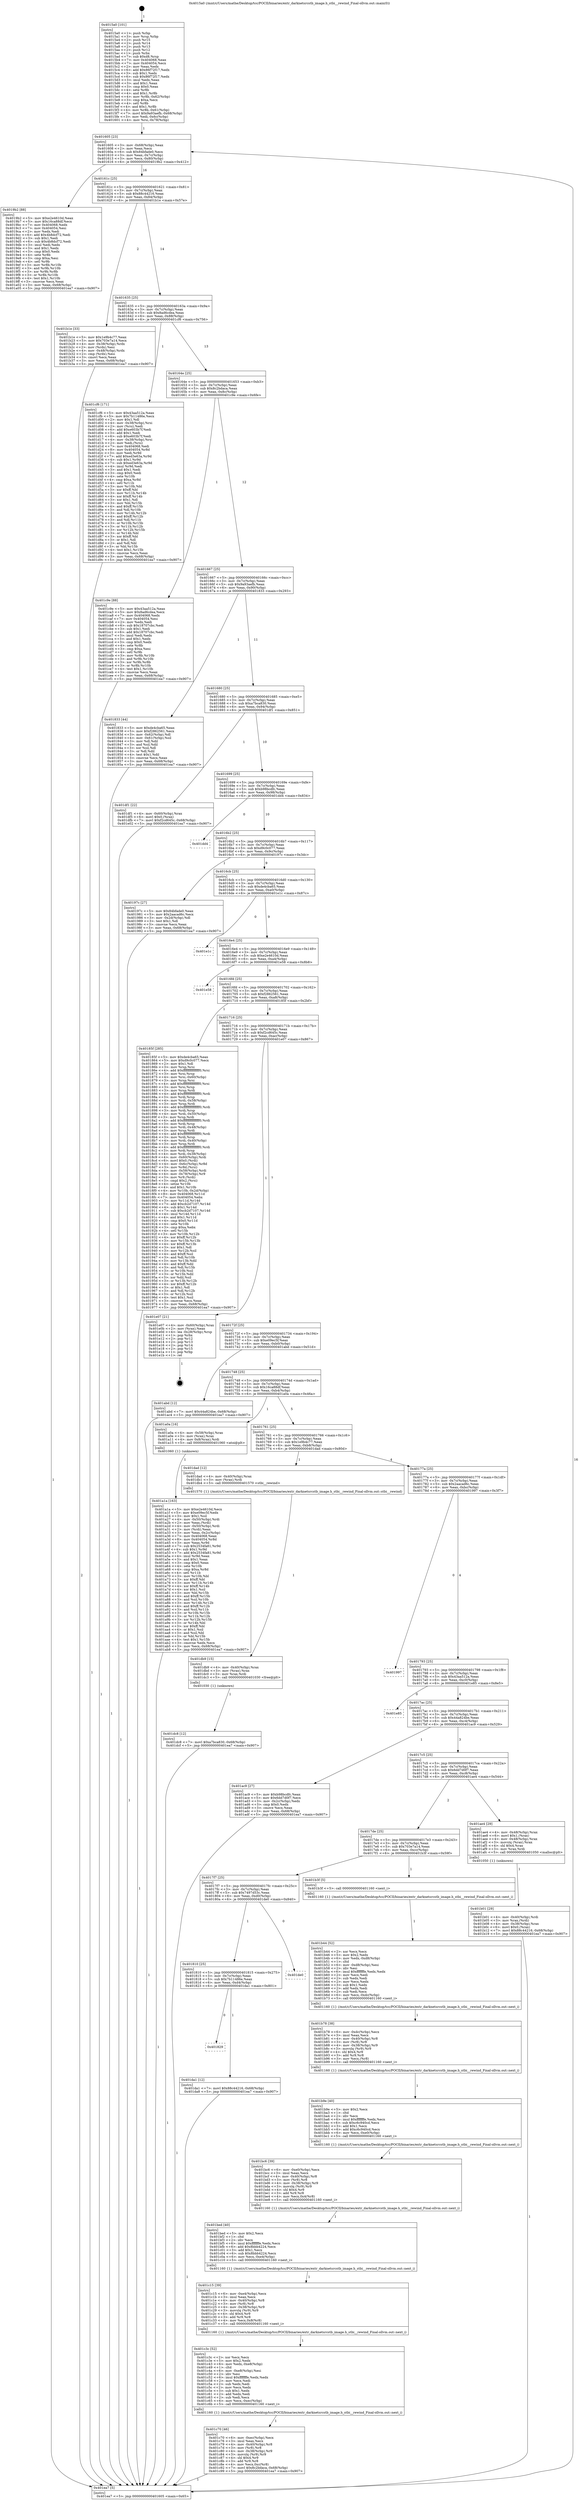 digraph "0x4015a0" {
  label = "0x4015a0 (/mnt/c/Users/mathe/Desktop/tcc/POCII/binaries/extr_darknetsrcstb_image.h_stbi__rewind_Final-ollvm.out::main(0))"
  labelloc = "t"
  node[shape=record]

  Entry [label="",width=0.3,height=0.3,shape=circle,fillcolor=black,style=filled]
  "0x401605" [label="{
     0x401605 [23]\l
     | [instrs]\l
     &nbsp;&nbsp;0x401605 \<+3\>: mov -0x68(%rbp),%eax\l
     &nbsp;&nbsp;0x401608 \<+2\>: mov %eax,%ecx\l
     &nbsp;&nbsp;0x40160a \<+6\>: sub $0x84bfade0,%ecx\l
     &nbsp;&nbsp;0x401610 \<+3\>: mov %eax,-0x7c(%rbp)\l
     &nbsp;&nbsp;0x401613 \<+3\>: mov %ecx,-0x80(%rbp)\l
     &nbsp;&nbsp;0x401616 \<+6\>: je 00000000004019b2 \<main+0x412\>\l
  }"]
  "0x4019b2" [label="{
     0x4019b2 [88]\l
     | [instrs]\l
     &nbsp;&nbsp;0x4019b2 \<+5\>: mov $0xe2e4610d,%eax\l
     &nbsp;&nbsp;0x4019b7 \<+5\>: mov $0x16ca88df,%ecx\l
     &nbsp;&nbsp;0x4019bc \<+7\>: mov 0x404068,%edx\l
     &nbsp;&nbsp;0x4019c3 \<+7\>: mov 0x404054,%esi\l
     &nbsp;&nbsp;0x4019ca \<+2\>: mov %edx,%edi\l
     &nbsp;&nbsp;0x4019cc \<+6\>: add $0x4b8dcf72,%edi\l
     &nbsp;&nbsp;0x4019d2 \<+3\>: sub $0x1,%edi\l
     &nbsp;&nbsp;0x4019d5 \<+6\>: sub $0x4b8dcf72,%edi\l
     &nbsp;&nbsp;0x4019db \<+3\>: imul %edi,%edx\l
     &nbsp;&nbsp;0x4019de \<+3\>: and $0x1,%edx\l
     &nbsp;&nbsp;0x4019e1 \<+3\>: cmp $0x0,%edx\l
     &nbsp;&nbsp;0x4019e4 \<+4\>: sete %r8b\l
     &nbsp;&nbsp;0x4019e8 \<+3\>: cmp $0xa,%esi\l
     &nbsp;&nbsp;0x4019eb \<+4\>: setl %r9b\l
     &nbsp;&nbsp;0x4019ef \<+3\>: mov %r8b,%r10b\l
     &nbsp;&nbsp;0x4019f2 \<+3\>: and %r9b,%r10b\l
     &nbsp;&nbsp;0x4019f5 \<+3\>: xor %r9b,%r8b\l
     &nbsp;&nbsp;0x4019f8 \<+3\>: or %r8b,%r10b\l
     &nbsp;&nbsp;0x4019fb \<+4\>: test $0x1,%r10b\l
     &nbsp;&nbsp;0x4019ff \<+3\>: cmovne %ecx,%eax\l
     &nbsp;&nbsp;0x401a02 \<+3\>: mov %eax,-0x68(%rbp)\l
     &nbsp;&nbsp;0x401a05 \<+5\>: jmp 0000000000401ea7 \<main+0x907\>\l
  }"]
  "0x40161c" [label="{
     0x40161c [25]\l
     | [instrs]\l
     &nbsp;&nbsp;0x40161c \<+5\>: jmp 0000000000401621 \<main+0x81\>\l
     &nbsp;&nbsp;0x401621 \<+3\>: mov -0x7c(%rbp),%eax\l
     &nbsp;&nbsp;0x401624 \<+5\>: sub $0x88c44216,%eax\l
     &nbsp;&nbsp;0x401629 \<+6\>: mov %eax,-0x84(%rbp)\l
     &nbsp;&nbsp;0x40162f \<+6\>: je 0000000000401b1e \<main+0x57e\>\l
  }"]
  Exit [label="",width=0.3,height=0.3,shape=circle,fillcolor=black,style=filled,peripheries=2]
  "0x401b1e" [label="{
     0x401b1e [33]\l
     | [instrs]\l
     &nbsp;&nbsp;0x401b1e \<+5\>: mov $0x1e9b4c77,%eax\l
     &nbsp;&nbsp;0x401b23 \<+5\>: mov $0x703e7a14,%ecx\l
     &nbsp;&nbsp;0x401b28 \<+4\>: mov -0x38(%rbp),%rdx\l
     &nbsp;&nbsp;0x401b2c \<+2\>: mov (%rdx),%esi\l
     &nbsp;&nbsp;0x401b2e \<+4\>: mov -0x48(%rbp),%rdx\l
     &nbsp;&nbsp;0x401b32 \<+2\>: cmp (%rdx),%esi\l
     &nbsp;&nbsp;0x401b34 \<+3\>: cmovl %ecx,%eax\l
     &nbsp;&nbsp;0x401b37 \<+3\>: mov %eax,-0x68(%rbp)\l
     &nbsp;&nbsp;0x401b3a \<+5\>: jmp 0000000000401ea7 \<main+0x907\>\l
  }"]
  "0x401635" [label="{
     0x401635 [25]\l
     | [instrs]\l
     &nbsp;&nbsp;0x401635 \<+5\>: jmp 000000000040163a \<main+0x9a\>\l
     &nbsp;&nbsp;0x40163a \<+3\>: mov -0x7c(%rbp),%eax\l
     &nbsp;&nbsp;0x40163d \<+5\>: sub $0x8ad6cdea,%eax\l
     &nbsp;&nbsp;0x401642 \<+6\>: mov %eax,-0x88(%rbp)\l
     &nbsp;&nbsp;0x401648 \<+6\>: je 0000000000401cf6 \<main+0x756\>\l
  }"]
  "0x401dc8" [label="{
     0x401dc8 [12]\l
     | [instrs]\l
     &nbsp;&nbsp;0x401dc8 \<+7\>: movl $0xa7bca830,-0x68(%rbp)\l
     &nbsp;&nbsp;0x401dcf \<+5\>: jmp 0000000000401ea7 \<main+0x907\>\l
  }"]
  "0x401cf6" [label="{
     0x401cf6 [171]\l
     | [instrs]\l
     &nbsp;&nbsp;0x401cf6 \<+5\>: mov $0x43aa512a,%eax\l
     &nbsp;&nbsp;0x401cfb \<+5\>: mov $0x7b11486e,%ecx\l
     &nbsp;&nbsp;0x401d00 \<+2\>: mov $0x1,%dl\l
     &nbsp;&nbsp;0x401d02 \<+4\>: mov -0x38(%rbp),%rsi\l
     &nbsp;&nbsp;0x401d06 \<+2\>: mov (%rsi),%edi\l
     &nbsp;&nbsp;0x401d08 \<+6\>: add $0xe603b7f,%edi\l
     &nbsp;&nbsp;0x401d0e \<+3\>: add $0x1,%edi\l
     &nbsp;&nbsp;0x401d11 \<+6\>: sub $0xe603b7f,%edi\l
     &nbsp;&nbsp;0x401d17 \<+4\>: mov -0x38(%rbp),%rsi\l
     &nbsp;&nbsp;0x401d1b \<+2\>: mov %edi,(%rsi)\l
     &nbsp;&nbsp;0x401d1d \<+7\>: mov 0x404068,%edi\l
     &nbsp;&nbsp;0x401d24 \<+8\>: mov 0x404054,%r8d\l
     &nbsp;&nbsp;0x401d2c \<+3\>: mov %edi,%r9d\l
     &nbsp;&nbsp;0x401d2f \<+7\>: add $0xed3e63a,%r9d\l
     &nbsp;&nbsp;0x401d36 \<+4\>: sub $0x1,%r9d\l
     &nbsp;&nbsp;0x401d3a \<+7\>: sub $0xed3e63a,%r9d\l
     &nbsp;&nbsp;0x401d41 \<+4\>: imul %r9d,%edi\l
     &nbsp;&nbsp;0x401d45 \<+3\>: and $0x1,%edi\l
     &nbsp;&nbsp;0x401d48 \<+3\>: cmp $0x0,%edi\l
     &nbsp;&nbsp;0x401d4b \<+4\>: sete %r10b\l
     &nbsp;&nbsp;0x401d4f \<+4\>: cmp $0xa,%r8d\l
     &nbsp;&nbsp;0x401d53 \<+4\>: setl %r11b\l
     &nbsp;&nbsp;0x401d57 \<+3\>: mov %r10b,%bl\l
     &nbsp;&nbsp;0x401d5a \<+3\>: xor $0xff,%bl\l
     &nbsp;&nbsp;0x401d5d \<+3\>: mov %r11b,%r14b\l
     &nbsp;&nbsp;0x401d60 \<+4\>: xor $0xff,%r14b\l
     &nbsp;&nbsp;0x401d64 \<+3\>: xor $0x1,%dl\l
     &nbsp;&nbsp;0x401d67 \<+3\>: mov %bl,%r15b\l
     &nbsp;&nbsp;0x401d6a \<+4\>: and $0xff,%r15b\l
     &nbsp;&nbsp;0x401d6e \<+3\>: and %dl,%r10b\l
     &nbsp;&nbsp;0x401d71 \<+3\>: mov %r14b,%r12b\l
     &nbsp;&nbsp;0x401d74 \<+4\>: and $0xff,%r12b\l
     &nbsp;&nbsp;0x401d78 \<+3\>: and %dl,%r11b\l
     &nbsp;&nbsp;0x401d7b \<+3\>: or %r10b,%r15b\l
     &nbsp;&nbsp;0x401d7e \<+3\>: or %r11b,%r12b\l
     &nbsp;&nbsp;0x401d81 \<+3\>: xor %r12b,%r15b\l
     &nbsp;&nbsp;0x401d84 \<+3\>: or %r14b,%bl\l
     &nbsp;&nbsp;0x401d87 \<+3\>: xor $0xff,%bl\l
     &nbsp;&nbsp;0x401d8a \<+3\>: or $0x1,%dl\l
     &nbsp;&nbsp;0x401d8d \<+2\>: and %dl,%bl\l
     &nbsp;&nbsp;0x401d8f \<+3\>: or %bl,%r15b\l
     &nbsp;&nbsp;0x401d92 \<+4\>: test $0x1,%r15b\l
     &nbsp;&nbsp;0x401d96 \<+3\>: cmovne %ecx,%eax\l
     &nbsp;&nbsp;0x401d99 \<+3\>: mov %eax,-0x68(%rbp)\l
     &nbsp;&nbsp;0x401d9c \<+5\>: jmp 0000000000401ea7 \<main+0x907\>\l
  }"]
  "0x40164e" [label="{
     0x40164e [25]\l
     | [instrs]\l
     &nbsp;&nbsp;0x40164e \<+5\>: jmp 0000000000401653 \<main+0xb3\>\l
     &nbsp;&nbsp;0x401653 \<+3\>: mov -0x7c(%rbp),%eax\l
     &nbsp;&nbsp;0x401656 \<+5\>: sub $0x8c2bdaca,%eax\l
     &nbsp;&nbsp;0x40165b \<+6\>: mov %eax,-0x8c(%rbp)\l
     &nbsp;&nbsp;0x401661 \<+6\>: je 0000000000401c9e \<main+0x6fe\>\l
  }"]
  "0x401db9" [label="{
     0x401db9 [15]\l
     | [instrs]\l
     &nbsp;&nbsp;0x401db9 \<+4\>: mov -0x40(%rbp),%rax\l
     &nbsp;&nbsp;0x401dbd \<+3\>: mov (%rax),%rax\l
     &nbsp;&nbsp;0x401dc0 \<+3\>: mov %rax,%rdi\l
     &nbsp;&nbsp;0x401dc3 \<+5\>: call 0000000000401030 \<free@plt\>\l
     | [calls]\l
     &nbsp;&nbsp;0x401030 \{1\} (unknown)\l
  }"]
  "0x401c9e" [label="{
     0x401c9e [88]\l
     | [instrs]\l
     &nbsp;&nbsp;0x401c9e \<+5\>: mov $0x43aa512a,%eax\l
     &nbsp;&nbsp;0x401ca3 \<+5\>: mov $0x8ad6cdea,%ecx\l
     &nbsp;&nbsp;0x401ca8 \<+7\>: mov 0x404068,%edx\l
     &nbsp;&nbsp;0x401caf \<+7\>: mov 0x404054,%esi\l
     &nbsp;&nbsp;0x401cb6 \<+2\>: mov %edx,%edi\l
     &nbsp;&nbsp;0x401cb8 \<+6\>: sub $0x18707cbc,%edi\l
     &nbsp;&nbsp;0x401cbe \<+3\>: sub $0x1,%edi\l
     &nbsp;&nbsp;0x401cc1 \<+6\>: add $0x18707cbc,%edi\l
     &nbsp;&nbsp;0x401cc7 \<+3\>: imul %edi,%edx\l
     &nbsp;&nbsp;0x401cca \<+3\>: and $0x1,%edx\l
     &nbsp;&nbsp;0x401ccd \<+3\>: cmp $0x0,%edx\l
     &nbsp;&nbsp;0x401cd0 \<+4\>: sete %r8b\l
     &nbsp;&nbsp;0x401cd4 \<+3\>: cmp $0xa,%esi\l
     &nbsp;&nbsp;0x401cd7 \<+4\>: setl %r9b\l
     &nbsp;&nbsp;0x401cdb \<+3\>: mov %r8b,%r10b\l
     &nbsp;&nbsp;0x401cde \<+3\>: and %r9b,%r10b\l
     &nbsp;&nbsp;0x401ce1 \<+3\>: xor %r9b,%r8b\l
     &nbsp;&nbsp;0x401ce4 \<+3\>: or %r8b,%r10b\l
     &nbsp;&nbsp;0x401ce7 \<+4\>: test $0x1,%r10b\l
     &nbsp;&nbsp;0x401ceb \<+3\>: cmovne %ecx,%eax\l
     &nbsp;&nbsp;0x401cee \<+3\>: mov %eax,-0x68(%rbp)\l
     &nbsp;&nbsp;0x401cf1 \<+5\>: jmp 0000000000401ea7 \<main+0x907\>\l
  }"]
  "0x401667" [label="{
     0x401667 [25]\l
     | [instrs]\l
     &nbsp;&nbsp;0x401667 \<+5\>: jmp 000000000040166c \<main+0xcc\>\l
     &nbsp;&nbsp;0x40166c \<+3\>: mov -0x7c(%rbp),%eax\l
     &nbsp;&nbsp;0x40166f \<+5\>: sub $0x9a93aefb,%eax\l
     &nbsp;&nbsp;0x401674 \<+6\>: mov %eax,-0x90(%rbp)\l
     &nbsp;&nbsp;0x40167a \<+6\>: je 0000000000401833 \<main+0x293\>\l
  }"]
  "0x401829" [label="{
     0x401829\l
  }", style=dashed]
  "0x401833" [label="{
     0x401833 [44]\l
     | [instrs]\l
     &nbsp;&nbsp;0x401833 \<+5\>: mov $0xde4cba65,%eax\l
     &nbsp;&nbsp;0x401838 \<+5\>: mov $0xf2862561,%ecx\l
     &nbsp;&nbsp;0x40183d \<+3\>: mov -0x62(%rbp),%dl\l
     &nbsp;&nbsp;0x401840 \<+4\>: mov -0x61(%rbp),%sil\l
     &nbsp;&nbsp;0x401844 \<+3\>: mov %dl,%dil\l
     &nbsp;&nbsp;0x401847 \<+3\>: and %sil,%dil\l
     &nbsp;&nbsp;0x40184a \<+3\>: xor %sil,%dl\l
     &nbsp;&nbsp;0x40184d \<+3\>: or %dl,%dil\l
     &nbsp;&nbsp;0x401850 \<+4\>: test $0x1,%dil\l
     &nbsp;&nbsp;0x401854 \<+3\>: cmovne %ecx,%eax\l
     &nbsp;&nbsp;0x401857 \<+3\>: mov %eax,-0x68(%rbp)\l
     &nbsp;&nbsp;0x40185a \<+5\>: jmp 0000000000401ea7 \<main+0x907\>\l
  }"]
  "0x401680" [label="{
     0x401680 [25]\l
     | [instrs]\l
     &nbsp;&nbsp;0x401680 \<+5\>: jmp 0000000000401685 \<main+0xe5\>\l
     &nbsp;&nbsp;0x401685 \<+3\>: mov -0x7c(%rbp),%eax\l
     &nbsp;&nbsp;0x401688 \<+5\>: sub $0xa7bca830,%eax\l
     &nbsp;&nbsp;0x40168d \<+6\>: mov %eax,-0x94(%rbp)\l
     &nbsp;&nbsp;0x401693 \<+6\>: je 0000000000401df1 \<main+0x851\>\l
  }"]
  "0x401ea7" [label="{
     0x401ea7 [5]\l
     | [instrs]\l
     &nbsp;&nbsp;0x401ea7 \<+5\>: jmp 0000000000401605 \<main+0x65\>\l
  }"]
  "0x4015a0" [label="{
     0x4015a0 [101]\l
     | [instrs]\l
     &nbsp;&nbsp;0x4015a0 \<+1\>: push %rbp\l
     &nbsp;&nbsp;0x4015a1 \<+3\>: mov %rsp,%rbp\l
     &nbsp;&nbsp;0x4015a4 \<+2\>: push %r15\l
     &nbsp;&nbsp;0x4015a6 \<+2\>: push %r14\l
     &nbsp;&nbsp;0x4015a8 \<+2\>: push %r13\l
     &nbsp;&nbsp;0x4015aa \<+2\>: push %r12\l
     &nbsp;&nbsp;0x4015ac \<+1\>: push %rbx\l
     &nbsp;&nbsp;0x4015ad \<+7\>: sub $0xd8,%rsp\l
     &nbsp;&nbsp;0x4015b4 \<+7\>: mov 0x404068,%eax\l
     &nbsp;&nbsp;0x4015bb \<+7\>: mov 0x404054,%ecx\l
     &nbsp;&nbsp;0x4015c2 \<+2\>: mov %eax,%edx\l
     &nbsp;&nbsp;0x4015c4 \<+6\>: add $0x86f72f17,%edx\l
     &nbsp;&nbsp;0x4015ca \<+3\>: sub $0x1,%edx\l
     &nbsp;&nbsp;0x4015cd \<+6\>: sub $0x86f72f17,%edx\l
     &nbsp;&nbsp;0x4015d3 \<+3\>: imul %edx,%eax\l
     &nbsp;&nbsp;0x4015d6 \<+3\>: and $0x1,%eax\l
     &nbsp;&nbsp;0x4015d9 \<+3\>: cmp $0x0,%eax\l
     &nbsp;&nbsp;0x4015dc \<+4\>: sete %r8b\l
     &nbsp;&nbsp;0x4015e0 \<+4\>: and $0x1,%r8b\l
     &nbsp;&nbsp;0x4015e4 \<+4\>: mov %r8b,-0x62(%rbp)\l
     &nbsp;&nbsp;0x4015e8 \<+3\>: cmp $0xa,%ecx\l
     &nbsp;&nbsp;0x4015eb \<+4\>: setl %r8b\l
     &nbsp;&nbsp;0x4015ef \<+4\>: and $0x1,%r8b\l
     &nbsp;&nbsp;0x4015f3 \<+4\>: mov %r8b,-0x61(%rbp)\l
     &nbsp;&nbsp;0x4015f7 \<+7\>: movl $0x9a93aefb,-0x68(%rbp)\l
     &nbsp;&nbsp;0x4015fe \<+3\>: mov %edi,-0x6c(%rbp)\l
     &nbsp;&nbsp;0x401601 \<+4\>: mov %rsi,-0x78(%rbp)\l
  }"]
  "0x401da1" [label="{
     0x401da1 [12]\l
     | [instrs]\l
     &nbsp;&nbsp;0x401da1 \<+7\>: movl $0x88c44216,-0x68(%rbp)\l
     &nbsp;&nbsp;0x401da8 \<+5\>: jmp 0000000000401ea7 \<main+0x907\>\l
  }"]
  "0x401df1" [label="{
     0x401df1 [22]\l
     | [instrs]\l
     &nbsp;&nbsp;0x401df1 \<+4\>: mov -0x60(%rbp),%rax\l
     &nbsp;&nbsp;0x401df5 \<+6\>: movl $0x0,(%rax)\l
     &nbsp;&nbsp;0x401dfb \<+7\>: movl $0xf2cd645c,-0x68(%rbp)\l
     &nbsp;&nbsp;0x401e02 \<+5\>: jmp 0000000000401ea7 \<main+0x907\>\l
  }"]
  "0x401699" [label="{
     0x401699 [25]\l
     | [instrs]\l
     &nbsp;&nbsp;0x401699 \<+5\>: jmp 000000000040169e \<main+0xfe\>\l
     &nbsp;&nbsp;0x40169e \<+3\>: mov -0x7c(%rbp),%eax\l
     &nbsp;&nbsp;0x4016a1 \<+5\>: sub $0xb98bcdfc,%eax\l
     &nbsp;&nbsp;0x4016a6 \<+6\>: mov %eax,-0x98(%rbp)\l
     &nbsp;&nbsp;0x4016ac \<+6\>: je 0000000000401dd4 \<main+0x834\>\l
  }"]
  "0x401810" [label="{
     0x401810 [25]\l
     | [instrs]\l
     &nbsp;&nbsp;0x401810 \<+5\>: jmp 0000000000401815 \<main+0x275\>\l
     &nbsp;&nbsp;0x401815 \<+3\>: mov -0x7c(%rbp),%eax\l
     &nbsp;&nbsp;0x401818 \<+5\>: sub $0x7b11486e,%eax\l
     &nbsp;&nbsp;0x40181d \<+6\>: mov %eax,-0xd4(%rbp)\l
     &nbsp;&nbsp;0x401823 \<+6\>: je 0000000000401da1 \<main+0x801\>\l
  }"]
  "0x401dd4" [label="{
     0x401dd4\l
  }", style=dashed]
  "0x4016b2" [label="{
     0x4016b2 [25]\l
     | [instrs]\l
     &nbsp;&nbsp;0x4016b2 \<+5\>: jmp 00000000004016b7 \<main+0x117\>\l
     &nbsp;&nbsp;0x4016b7 \<+3\>: mov -0x7c(%rbp),%eax\l
     &nbsp;&nbsp;0x4016ba \<+5\>: sub $0xd9c0c077,%eax\l
     &nbsp;&nbsp;0x4016bf \<+6\>: mov %eax,-0x9c(%rbp)\l
     &nbsp;&nbsp;0x4016c5 \<+6\>: je 000000000040197c \<main+0x3dc\>\l
  }"]
  "0x401de0" [label="{
     0x401de0\l
  }", style=dashed]
  "0x40197c" [label="{
     0x40197c [27]\l
     | [instrs]\l
     &nbsp;&nbsp;0x40197c \<+5\>: mov $0x84bfade0,%eax\l
     &nbsp;&nbsp;0x401981 \<+5\>: mov $0x2aacad6c,%ecx\l
     &nbsp;&nbsp;0x401986 \<+3\>: mov -0x2d(%rbp),%dl\l
     &nbsp;&nbsp;0x401989 \<+3\>: test $0x1,%dl\l
     &nbsp;&nbsp;0x40198c \<+3\>: cmovne %ecx,%eax\l
     &nbsp;&nbsp;0x40198f \<+3\>: mov %eax,-0x68(%rbp)\l
     &nbsp;&nbsp;0x401992 \<+5\>: jmp 0000000000401ea7 \<main+0x907\>\l
  }"]
  "0x4016cb" [label="{
     0x4016cb [25]\l
     | [instrs]\l
     &nbsp;&nbsp;0x4016cb \<+5\>: jmp 00000000004016d0 \<main+0x130\>\l
     &nbsp;&nbsp;0x4016d0 \<+3\>: mov -0x7c(%rbp),%eax\l
     &nbsp;&nbsp;0x4016d3 \<+5\>: sub $0xde4cba65,%eax\l
     &nbsp;&nbsp;0x4016d8 \<+6\>: mov %eax,-0xa0(%rbp)\l
     &nbsp;&nbsp;0x4016de \<+6\>: je 0000000000401e1c \<main+0x87c\>\l
  }"]
  "0x401c70" [label="{
     0x401c70 [46]\l
     | [instrs]\l
     &nbsp;&nbsp;0x401c70 \<+6\>: mov -0xec(%rbp),%ecx\l
     &nbsp;&nbsp;0x401c76 \<+3\>: imul %eax,%ecx\l
     &nbsp;&nbsp;0x401c79 \<+4\>: mov -0x40(%rbp),%r8\l
     &nbsp;&nbsp;0x401c7d \<+3\>: mov (%r8),%r8\l
     &nbsp;&nbsp;0x401c80 \<+4\>: mov -0x38(%rbp),%r9\l
     &nbsp;&nbsp;0x401c84 \<+3\>: movslq (%r9),%r9\l
     &nbsp;&nbsp;0x401c87 \<+4\>: shl $0x4,%r9\l
     &nbsp;&nbsp;0x401c8b \<+3\>: add %r9,%r8\l
     &nbsp;&nbsp;0x401c8e \<+4\>: mov %ecx,0xc(%r8)\l
     &nbsp;&nbsp;0x401c92 \<+7\>: movl $0x8c2bdaca,-0x68(%rbp)\l
     &nbsp;&nbsp;0x401c99 \<+5\>: jmp 0000000000401ea7 \<main+0x907\>\l
  }"]
  "0x401e1c" [label="{
     0x401e1c\l
  }", style=dashed]
  "0x4016e4" [label="{
     0x4016e4 [25]\l
     | [instrs]\l
     &nbsp;&nbsp;0x4016e4 \<+5\>: jmp 00000000004016e9 \<main+0x149\>\l
     &nbsp;&nbsp;0x4016e9 \<+3\>: mov -0x7c(%rbp),%eax\l
     &nbsp;&nbsp;0x4016ec \<+5\>: sub $0xe2e4610d,%eax\l
     &nbsp;&nbsp;0x4016f1 \<+6\>: mov %eax,-0xa4(%rbp)\l
     &nbsp;&nbsp;0x4016f7 \<+6\>: je 0000000000401e58 \<main+0x8b8\>\l
  }"]
  "0x401c3c" [label="{
     0x401c3c [52]\l
     | [instrs]\l
     &nbsp;&nbsp;0x401c3c \<+2\>: xor %ecx,%ecx\l
     &nbsp;&nbsp;0x401c3e \<+5\>: mov $0x2,%edx\l
     &nbsp;&nbsp;0x401c43 \<+6\>: mov %edx,-0xe8(%rbp)\l
     &nbsp;&nbsp;0x401c49 \<+1\>: cltd\l
     &nbsp;&nbsp;0x401c4a \<+6\>: mov -0xe8(%rbp),%esi\l
     &nbsp;&nbsp;0x401c50 \<+2\>: idiv %esi\l
     &nbsp;&nbsp;0x401c52 \<+6\>: imul $0xfffffffe,%edx,%edx\l
     &nbsp;&nbsp;0x401c58 \<+2\>: mov %ecx,%edi\l
     &nbsp;&nbsp;0x401c5a \<+2\>: sub %edx,%edi\l
     &nbsp;&nbsp;0x401c5c \<+2\>: mov %ecx,%edx\l
     &nbsp;&nbsp;0x401c5e \<+3\>: sub $0x1,%edx\l
     &nbsp;&nbsp;0x401c61 \<+2\>: add %edx,%edi\l
     &nbsp;&nbsp;0x401c63 \<+2\>: sub %edi,%ecx\l
     &nbsp;&nbsp;0x401c65 \<+6\>: mov %ecx,-0xec(%rbp)\l
     &nbsp;&nbsp;0x401c6b \<+5\>: call 0000000000401160 \<next_i\>\l
     | [calls]\l
     &nbsp;&nbsp;0x401160 \{1\} (/mnt/c/Users/mathe/Desktop/tcc/POCII/binaries/extr_darknetsrcstb_image.h_stbi__rewind_Final-ollvm.out::next_i)\l
  }"]
  "0x401e58" [label="{
     0x401e58\l
  }", style=dashed]
  "0x4016fd" [label="{
     0x4016fd [25]\l
     | [instrs]\l
     &nbsp;&nbsp;0x4016fd \<+5\>: jmp 0000000000401702 \<main+0x162\>\l
     &nbsp;&nbsp;0x401702 \<+3\>: mov -0x7c(%rbp),%eax\l
     &nbsp;&nbsp;0x401705 \<+5\>: sub $0xf2862561,%eax\l
     &nbsp;&nbsp;0x40170a \<+6\>: mov %eax,-0xa8(%rbp)\l
     &nbsp;&nbsp;0x401710 \<+6\>: je 000000000040185f \<main+0x2bf\>\l
  }"]
  "0x401c15" [label="{
     0x401c15 [39]\l
     | [instrs]\l
     &nbsp;&nbsp;0x401c15 \<+6\>: mov -0xe4(%rbp),%ecx\l
     &nbsp;&nbsp;0x401c1b \<+3\>: imul %eax,%ecx\l
     &nbsp;&nbsp;0x401c1e \<+4\>: mov -0x40(%rbp),%r8\l
     &nbsp;&nbsp;0x401c22 \<+3\>: mov (%r8),%r8\l
     &nbsp;&nbsp;0x401c25 \<+4\>: mov -0x38(%rbp),%r9\l
     &nbsp;&nbsp;0x401c29 \<+3\>: movslq (%r9),%r9\l
     &nbsp;&nbsp;0x401c2c \<+4\>: shl $0x4,%r9\l
     &nbsp;&nbsp;0x401c30 \<+3\>: add %r9,%r8\l
     &nbsp;&nbsp;0x401c33 \<+4\>: mov %ecx,0x8(%r8)\l
     &nbsp;&nbsp;0x401c37 \<+5\>: call 0000000000401160 \<next_i\>\l
     | [calls]\l
     &nbsp;&nbsp;0x401160 \{1\} (/mnt/c/Users/mathe/Desktop/tcc/POCII/binaries/extr_darknetsrcstb_image.h_stbi__rewind_Final-ollvm.out::next_i)\l
  }"]
  "0x40185f" [label="{
     0x40185f [285]\l
     | [instrs]\l
     &nbsp;&nbsp;0x40185f \<+5\>: mov $0xde4cba65,%eax\l
     &nbsp;&nbsp;0x401864 \<+5\>: mov $0xd9c0c077,%ecx\l
     &nbsp;&nbsp;0x401869 \<+2\>: mov $0x1,%dl\l
     &nbsp;&nbsp;0x40186b \<+3\>: mov %rsp,%rsi\l
     &nbsp;&nbsp;0x40186e \<+4\>: add $0xfffffffffffffff0,%rsi\l
     &nbsp;&nbsp;0x401872 \<+3\>: mov %rsi,%rsp\l
     &nbsp;&nbsp;0x401875 \<+4\>: mov %rsi,-0x60(%rbp)\l
     &nbsp;&nbsp;0x401879 \<+3\>: mov %rsp,%rsi\l
     &nbsp;&nbsp;0x40187c \<+4\>: add $0xfffffffffffffff0,%rsi\l
     &nbsp;&nbsp;0x401880 \<+3\>: mov %rsi,%rsp\l
     &nbsp;&nbsp;0x401883 \<+3\>: mov %rsp,%rdi\l
     &nbsp;&nbsp;0x401886 \<+4\>: add $0xfffffffffffffff0,%rdi\l
     &nbsp;&nbsp;0x40188a \<+3\>: mov %rdi,%rsp\l
     &nbsp;&nbsp;0x40188d \<+4\>: mov %rdi,-0x58(%rbp)\l
     &nbsp;&nbsp;0x401891 \<+3\>: mov %rsp,%rdi\l
     &nbsp;&nbsp;0x401894 \<+4\>: add $0xfffffffffffffff0,%rdi\l
     &nbsp;&nbsp;0x401898 \<+3\>: mov %rdi,%rsp\l
     &nbsp;&nbsp;0x40189b \<+4\>: mov %rdi,-0x50(%rbp)\l
     &nbsp;&nbsp;0x40189f \<+3\>: mov %rsp,%rdi\l
     &nbsp;&nbsp;0x4018a2 \<+4\>: add $0xfffffffffffffff0,%rdi\l
     &nbsp;&nbsp;0x4018a6 \<+3\>: mov %rdi,%rsp\l
     &nbsp;&nbsp;0x4018a9 \<+4\>: mov %rdi,-0x48(%rbp)\l
     &nbsp;&nbsp;0x4018ad \<+3\>: mov %rsp,%rdi\l
     &nbsp;&nbsp;0x4018b0 \<+4\>: add $0xfffffffffffffff0,%rdi\l
     &nbsp;&nbsp;0x4018b4 \<+3\>: mov %rdi,%rsp\l
     &nbsp;&nbsp;0x4018b7 \<+4\>: mov %rdi,-0x40(%rbp)\l
     &nbsp;&nbsp;0x4018bb \<+3\>: mov %rsp,%rdi\l
     &nbsp;&nbsp;0x4018be \<+4\>: add $0xfffffffffffffff0,%rdi\l
     &nbsp;&nbsp;0x4018c2 \<+3\>: mov %rdi,%rsp\l
     &nbsp;&nbsp;0x4018c5 \<+4\>: mov %rdi,-0x38(%rbp)\l
     &nbsp;&nbsp;0x4018c9 \<+4\>: mov -0x60(%rbp),%rdi\l
     &nbsp;&nbsp;0x4018cd \<+6\>: movl $0x0,(%rdi)\l
     &nbsp;&nbsp;0x4018d3 \<+4\>: mov -0x6c(%rbp),%r8d\l
     &nbsp;&nbsp;0x4018d7 \<+3\>: mov %r8d,(%rsi)\l
     &nbsp;&nbsp;0x4018da \<+4\>: mov -0x58(%rbp),%rdi\l
     &nbsp;&nbsp;0x4018de \<+4\>: mov -0x78(%rbp),%r9\l
     &nbsp;&nbsp;0x4018e2 \<+3\>: mov %r9,(%rdi)\l
     &nbsp;&nbsp;0x4018e5 \<+3\>: cmpl $0x2,(%rsi)\l
     &nbsp;&nbsp;0x4018e8 \<+4\>: setne %r10b\l
     &nbsp;&nbsp;0x4018ec \<+4\>: and $0x1,%r10b\l
     &nbsp;&nbsp;0x4018f0 \<+4\>: mov %r10b,-0x2d(%rbp)\l
     &nbsp;&nbsp;0x4018f4 \<+8\>: mov 0x404068,%r11d\l
     &nbsp;&nbsp;0x4018fc \<+7\>: mov 0x404054,%ebx\l
     &nbsp;&nbsp;0x401903 \<+3\>: mov %r11d,%r14d\l
     &nbsp;&nbsp;0x401906 \<+7\>: add $0xcb2d7107,%r14d\l
     &nbsp;&nbsp;0x40190d \<+4\>: sub $0x1,%r14d\l
     &nbsp;&nbsp;0x401911 \<+7\>: sub $0xcb2d7107,%r14d\l
     &nbsp;&nbsp;0x401918 \<+4\>: imul %r14d,%r11d\l
     &nbsp;&nbsp;0x40191c \<+4\>: and $0x1,%r11d\l
     &nbsp;&nbsp;0x401920 \<+4\>: cmp $0x0,%r11d\l
     &nbsp;&nbsp;0x401924 \<+4\>: sete %r10b\l
     &nbsp;&nbsp;0x401928 \<+3\>: cmp $0xa,%ebx\l
     &nbsp;&nbsp;0x40192b \<+4\>: setl %r15b\l
     &nbsp;&nbsp;0x40192f \<+3\>: mov %r10b,%r12b\l
     &nbsp;&nbsp;0x401932 \<+4\>: xor $0xff,%r12b\l
     &nbsp;&nbsp;0x401936 \<+3\>: mov %r15b,%r13b\l
     &nbsp;&nbsp;0x401939 \<+4\>: xor $0xff,%r13b\l
     &nbsp;&nbsp;0x40193d \<+3\>: xor $0x1,%dl\l
     &nbsp;&nbsp;0x401940 \<+3\>: mov %r12b,%sil\l
     &nbsp;&nbsp;0x401943 \<+4\>: and $0xff,%sil\l
     &nbsp;&nbsp;0x401947 \<+3\>: and %dl,%r10b\l
     &nbsp;&nbsp;0x40194a \<+3\>: mov %r13b,%dil\l
     &nbsp;&nbsp;0x40194d \<+4\>: and $0xff,%dil\l
     &nbsp;&nbsp;0x401951 \<+3\>: and %dl,%r15b\l
     &nbsp;&nbsp;0x401954 \<+3\>: or %r10b,%sil\l
     &nbsp;&nbsp;0x401957 \<+3\>: or %r15b,%dil\l
     &nbsp;&nbsp;0x40195a \<+3\>: xor %dil,%sil\l
     &nbsp;&nbsp;0x40195d \<+3\>: or %r13b,%r12b\l
     &nbsp;&nbsp;0x401960 \<+4\>: xor $0xff,%r12b\l
     &nbsp;&nbsp;0x401964 \<+3\>: or $0x1,%dl\l
     &nbsp;&nbsp;0x401967 \<+3\>: and %dl,%r12b\l
     &nbsp;&nbsp;0x40196a \<+3\>: or %r12b,%sil\l
     &nbsp;&nbsp;0x40196d \<+4\>: test $0x1,%sil\l
     &nbsp;&nbsp;0x401971 \<+3\>: cmovne %ecx,%eax\l
     &nbsp;&nbsp;0x401974 \<+3\>: mov %eax,-0x68(%rbp)\l
     &nbsp;&nbsp;0x401977 \<+5\>: jmp 0000000000401ea7 \<main+0x907\>\l
  }"]
  "0x401716" [label="{
     0x401716 [25]\l
     | [instrs]\l
     &nbsp;&nbsp;0x401716 \<+5\>: jmp 000000000040171b \<main+0x17b\>\l
     &nbsp;&nbsp;0x40171b \<+3\>: mov -0x7c(%rbp),%eax\l
     &nbsp;&nbsp;0x40171e \<+5\>: sub $0xf2cd645c,%eax\l
     &nbsp;&nbsp;0x401723 \<+6\>: mov %eax,-0xac(%rbp)\l
     &nbsp;&nbsp;0x401729 \<+6\>: je 0000000000401e07 \<main+0x867\>\l
  }"]
  "0x401bed" [label="{
     0x401bed [40]\l
     | [instrs]\l
     &nbsp;&nbsp;0x401bed \<+5\>: mov $0x2,%ecx\l
     &nbsp;&nbsp;0x401bf2 \<+1\>: cltd\l
     &nbsp;&nbsp;0x401bf3 \<+2\>: idiv %ecx\l
     &nbsp;&nbsp;0x401bf5 \<+6\>: imul $0xfffffffe,%edx,%ecx\l
     &nbsp;&nbsp;0x401bfb \<+6\>: add $0x8bbb4224,%ecx\l
     &nbsp;&nbsp;0x401c01 \<+3\>: add $0x1,%ecx\l
     &nbsp;&nbsp;0x401c04 \<+6\>: sub $0x8bbb4224,%ecx\l
     &nbsp;&nbsp;0x401c0a \<+6\>: mov %ecx,-0xe4(%rbp)\l
     &nbsp;&nbsp;0x401c10 \<+5\>: call 0000000000401160 \<next_i\>\l
     | [calls]\l
     &nbsp;&nbsp;0x401160 \{1\} (/mnt/c/Users/mathe/Desktop/tcc/POCII/binaries/extr_darknetsrcstb_image.h_stbi__rewind_Final-ollvm.out::next_i)\l
  }"]
  "0x401bc6" [label="{
     0x401bc6 [39]\l
     | [instrs]\l
     &nbsp;&nbsp;0x401bc6 \<+6\>: mov -0xe0(%rbp),%ecx\l
     &nbsp;&nbsp;0x401bcc \<+3\>: imul %eax,%ecx\l
     &nbsp;&nbsp;0x401bcf \<+4\>: mov -0x40(%rbp),%r8\l
     &nbsp;&nbsp;0x401bd3 \<+3\>: mov (%r8),%r8\l
     &nbsp;&nbsp;0x401bd6 \<+4\>: mov -0x38(%rbp),%r9\l
     &nbsp;&nbsp;0x401bda \<+3\>: movslq (%r9),%r9\l
     &nbsp;&nbsp;0x401bdd \<+4\>: shl $0x4,%r9\l
     &nbsp;&nbsp;0x401be1 \<+3\>: add %r9,%r8\l
     &nbsp;&nbsp;0x401be4 \<+4\>: mov %ecx,0x4(%r8)\l
     &nbsp;&nbsp;0x401be8 \<+5\>: call 0000000000401160 \<next_i\>\l
     | [calls]\l
     &nbsp;&nbsp;0x401160 \{1\} (/mnt/c/Users/mathe/Desktop/tcc/POCII/binaries/extr_darknetsrcstb_image.h_stbi__rewind_Final-ollvm.out::next_i)\l
  }"]
  "0x401e07" [label="{
     0x401e07 [21]\l
     | [instrs]\l
     &nbsp;&nbsp;0x401e07 \<+4\>: mov -0x60(%rbp),%rax\l
     &nbsp;&nbsp;0x401e0b \<+2\>: mov (%rax),%eax\l
     &nbsp;&nbsp;0x401e0d \<+4\>: lea -0x28(%rbp),%rsp\l
     &nbsp;&nbsp;0x401e11 \<+1\>: pop %rbx\l
     &nbsp;&nbsp;0x401e12 \<+2\>: pop %r12\l
     &nbsp;&nbsp;0x401e14 \<+2\>: pop %r13\l
     &nbsp;&nbsp;0x401e16 \<+2\>: pop %r14\l
     &nbsp;&nbsp;0x401e18 \<+2\>: pop %r15\l
     &nbsp;&nbsp;0x401e1a \<+1\>: pop %rbp\l
     &nbsp;&nbsp;0x401e1b \<+1\>: ret\l
  }"]
  "0x40172f" [label="{
     0x40172f [25]\l
     | [instrs]\l
     &nbsp;&nbsp;0x40172f \<+5\>: jmp 0000000000401734 \<main+0x194\>\l
     &nbsp;&nbsp;0x401734 \<+3\>: mov -0x7c(%rbp),%eax\l
     &nbsp;&nbsp;0x401737 \<+5\>: sub $0xe09ec5f,%eax\l
     &nbsp;&nbsp;0x40173c \<+6\>: mov %eax,-0xb0(%rbp)\l
     &nbsp;&nbsp;0x401742 \<+6\>: je 0000000000401abd \<main+0x51d\>\l
  }"]
  "0x401b9e" [label="{
     0x401b9e [40]\l
     | [instrs]\l
     &nbsp;&nbsp;0x401b9e \<+5\>: mov $0x2,%ecx\l
     &nbsp;&nbsp;0x401ba3 \<+1\>: cltd\l
     &nbsp;&nbsp;0x401ba4 \<+2\>: idiv %ecx\l
     &nbsp;&nbsp;0x401ba6 \<+6\>: imul $0xfffffffe,%edx,%ecx\l
     &nbsp;&nbsp;0x401bac \<+6\>: sub $0xc6c940cd,%ecx\l
     &nbsp;&nbsp;0x401bb2 \<+3\>: add $0x1,%ecx\l
     &nbsp;&nbsp;0x401bb5 \<+6\>: add $0xc6c940cd,%ecx\l
     &nbsp;&nbsp;0x401bbb \<+6\>: mov %ecx,-0xe0(%rbp)\l
     &nbsp;&nbsp;0x401bc1 \<+5\>: call 0000000000401160 \<next_i\>\l
     | [calls]\l
     &nbsp;&nbsp;0x401160 \{1\} (/mnt/c/Users/mathe/Desktop/tcc/POCII/binaries/extr_darknetsrcstb_image.h_stbi__rewind_Final-ollvm.out::next_i)\l
  }"]
  "0x401abd" [label="{
     0x401abd [12]\l
     | [instrs]\l
     &nbsp;&nbsp;0x401abd \<+7\>: movl $0x44a824be,-0x68(%rbp)\l
     &nbsp;&nbsp;0x401ac4 \<+5\>: jmp 0000000000401ea7 \<main+0x907\>\l
  }"]
  "0x401748" [label="{
     0x401748 [25]\l
     | [instrs]\l
     &nbsp;&nbsp;0x401748 \<+5\>: jmp 000000000040174d \<main+0x1ad\>\l
     &nbsp;&nbsp;0x40174d \<+3\>: mov -0x7c(%rbp),%eax\l
     &nbsp;&nbsp;0x401750 \<+5\>: sub $0x16ca88df,%eax\l
     &nbsp;&nbsp;0x401755 \<+6\>: mov %eax,-0xb4(%rbp)\l
     &nbsp;&nbsp;0x40175b \<+6\>: je 0000000000401a0a \<main+0x46a\>\l
  }"]
  "0x401b78" [label="{
     0x401b78 [38]\l
     | [instrs]\l
     &nbsp;&nbsp;0x401b78 \<+6\>: mov -0xdc(%rbp),%ecx\l
     &nbsp;&nbsp;0x401b7e \<+3\>: imul %eax,%ecx\l
     &nbsp;&nbsp;0x401b81 \<+4\>: mov -0x40(%rbp),%r8\l
     &nbsp;&nbsp;0x401b85 \<+3\>: mov (%r8),%r8\l
     &nbsp;&nbsp;0x401b88 \<+4\>: mov -0x38(%rbp),%r9\l
     &nbsp;&nbsp;0x401b8c \<+3\>: movslq (%r9),%r9\l
     &nbsp;&nbsp;0x401b8f \<+4\>: shl $0x4,%r9\l
     &nbsp;&nbsp;0x401b93 \<+3\>: add %r9,%r8\l
     &nbsp;&nbsp;0x401b96 \<+3\>: mov %ecx,(%r8)\l
     &nbsp;&nbsp;0x401b99 \<+5\>: call 0000000000401160 \<next_i\>\l
     | [calls]\l
     &nbsp;&nbsp;0x401160 \{1\} (/mnt/c/Users/mathe/Desktop/tcc/POCII/binaries/extr_darknetsrcstb_image.h_stbi__rewind_Final-ollvm.out::next_i)\l
  }"]
  "0x401a0a" [label="{
     0x401a0a [16]\l
     | [instrs]\l
     &nbsp;&nbsp;0x401a0a \<+4\>: mov -0x58(%rbp),%rax\l
     &nbsp;&nbsp;0x401a0e \<+3\>: mov (%rax),%rax\l
     &nbsp;&nbsp;0x401a11 \<+4\>: mov 0x8(%rax),%rdi\l
     &nbsp;&nbsp;0x401a15 \<+5\>: call 0000000000401060 \<atoi@plt\>\l
     | [calls]\l
     &nbsp;&nbsp;0x401060 \{1\} (unknown)\l
  }"]
  "0x401761" [label="{
     0x401761 [25]\l
     | [instrs]\l
     &nbsp;&nbsp;0x401761 \<+5\>: jmp 0000000000401766 \<main+0x1c6\>\l
     &nbsp;&nbsp;0x401766 \<+3\>: mov -0x7c(%rbp),%eax\l
     &nbsp;&nbsp;0x401769 \<+5\>: sub $0x1e9b4c77,%eax\l
     &nbsp;&nbsp;0x40176e \<+6\>: mov %eax,-0xb8(%rbp)\l
     &nbsp;&nbsp;0x401774 \<+6\>: je 0000000000401dad \<main+0x80d\>\l
  }"]
  "0x401a1a" [label="{
     0x401a1a [163]\l
     | [instrs]\l
     &nbsp;&nbsp;0x401a1a \<+5\>: mov $0xe2e4610d,%ecx\l
     &nbsp;&nbsp;0x401a1f \<+5\>: mov $0xe09ec5f,%edx\l
     &nbsp;&nbsp;0x401a24 \<+3\>: mov $0x1,%sil\l
     &nbsp;&nbsp;0x401a27 \<+4\>: mov -0x50(%rbp),%rdi\l
     &nbsp;&nbsp;0x401a2b \<+2\>: mov %eax,(%rdi)\l
     &nbsp;&nbsp;0x401a2d \<+4\>: mov -0x50(%rbp),%rdi\l
     &nbsp;&nbsp;0x401a31 \<+2\>: mov (%rdi),%eax\l
     &nbsp;&nbsp;0x401a33 \<+3\>: mov %eax,-0x2c(%rbp)\l
     &nbsp;&nbsp;0x401a36 \<+7\>: mov 0x404068,%eax\l
     &nbsp;&nbsp;0x401a3d \<+8\>: mov 0x404054,%r8d\l
     &nbsp;&nbsp;0x401a45 \<+3\>: mov %eax,%r9d\l
     &nbsp;&nbsp;0x401a48 \<+7\>: sub $0x2534fa81,%r9d\l
     &nbsp;&nbsp;0x401a4f \<+4\>: sub $0x1,%r9d\l
     &nbsp;&nbsp;0x401a53 \<+7\>: add $0x2534fa81,%r9d\l
     &nbsp;&nbsp;0x401a5a \<+4\>: imul %r9d,%eax\l
     &nbsp;&nbsp;0x401a5e \<+3\>: and $0x1,%eax\l
     &nbsp;&nbsp;0x401a61 \<+3\>: cmp $0x0,%eax\l
     &nbsp;&nbsp;0x401a64 \<+4\>: sete %r10b\l
     &nbsp;&nbsp;0x401a68 \<+4\>: cmp $0xa,%r8d\l
     &nbsp;&nbsp;0x401a6c \<+4\>: setl %r11b\l
     &nbsp;&nbsp;0x401a70 \<+3\>: mov %r10b,%bl\l
     &nbsp;&nbsp;0x401a73 \<+3\>: xor $0xff,%bl\l
     &nbsp;&nbsp;0x401a76 \<+3\>: mov %r11b,%r14b\l
     &nbsp;&nbsp;0x401a79 \<+4\>: xor $0xff,%r14b\l
     &nbsp;&nbsp;0x401a7d \<+4\>: xor $0x1,%sil\l
     &nbsp;&nbsp;0x401a81 \<+3\>: mov %bl,%r15b\l
     &nbsp;&nbsp;0x401a84 \<+4\>: and $0xff,%r15b\l
     &nbsp;&nbsp;0x401a88 \<+3\>: and %sil,%r10b\l
     &nbsp;&nbsp;0x401a8b \<+3\>: mov %r14b,%r12b\l
     &nbsp;&nbsp;0x401a8e \<+4\>: and $0xff,%r12b\l
     &nbsp;&nbsp;0x401a92 \<+3\>: and %sil,%r11b\l
     &nbsp;&nbsp;0x401a95 \<+3\>: or %r10b,%r15b\l
     &nbsp;&nbsp;0x401a98 \<+3\>: or %r11b,%r12b\l
     &nbsp;&nbsp;0x401a9b \<+3\>: xor %r12b,%r15b\l
     &nbsp;&nbsp;0x401a9e \<+3\>: or %r14b,%bl\l
     &nbsp;&nbsp;0x401aa1 \<+3\>: xor $0xff,%bl\l
     &nbsp;&nbsp;0x401aa4 \<+4\>: or $0x1,%sil\l
     &nbsp;&nbsp;0x401aa8 \<+3\>: and %sil,%bl\l
     &nbsp;&nbsp;0x401aab \<+3\>: or %bl,%r15b\l
     &nbsp;&nbsp;0x401aae \<+4\>: test $0x1,%r15b\l
     &nbsp;&nbsp;0x401ab2 \<+3\>: cmovne %edx,%ecx\l
     &nbsp;&nbsp;0x401ab5 \<+3\>: mov %ecx,-0x68(%rbp)\l
     &nbsp;&nbsp;0x401ab8 \<+5\>: jmp 0000000000401ea7 \<main+0x907\>\l
  }"]
  "0x401b44" [label="{
     0x401b44 [52]\l
     | [instrs]\l
     &nbsp;&nbsp;0x401b44 \<+2\>: xor %ecx,%ecx\l
     &nbsp;&nbsp;0x401b46 \<+5\>: mov $0x2,%edx\l
     &nbsp;&nbsp;0x401b4b \<+6\>: mov %edx,-0xd8(%rbp)\l
     &nbsp;&nbsp;0x401b51 \<+1\>: cltd\l
     &nbsp;&nbsp;0x401b52 \<+6\>: mov -0xd8(%rbp),%esi\l
     &nbsp;&nbsp;0x401b58 \<+2\>: idiv %esi\l
     &nbsp;&nbsp;0x401b5a \<+6\>: imul $0xfffffffe,%edx,%edx\l
     &nbsp;&nbsp;0x401b60 \<+2\>: mov %ecx,%edi\l
     &nbsp;&nbsp;0x401b62 \<+2\>: sub %edx,%edi\l
     &nbsp;&nbsp;0x401b64 \<+2\>: mov %ecx,%edx\l
     &nbsp;&nbsp;0x401b66 \<+3\>: sub $0x1,%edx\l
     &nbsp;&nbsp;0x401b69 \<+2\>: add %edx,%edi\l
     &nbsp;&nbsp;0x401b6b \<+2\>: sub %edi,%ecx\l
     &nbsp;&nbsp;0x401b6d \<+6\>: mov %ecx,-0xdc(%rbp)\l
     &nbsp;&nbsp;0x401b73 \<+5\>: call 0000000000401160 \<next_i\>\l
     | [calls]\l
     &nbsp;&nbsp;0x401160 \{1\} (/mnt/c/Users/mathe/Desktop/tcc/POCII/binaries/extr_darknetsrcstb_image.h_stbi__rewind_Final-ollvm.out::next_i)\l
  }"]
  "0x401dad" [label="{
     0x401dad [12]\l
     | [instrs]\l
     &nbsp;&nbsp;0x401dad \<+4\>: mov -0x40(%rbp),%rax\l
     &nbsp;&nbsp;0x401db1 \<+3\>: mov (%rax),%rdi\l
     &nbsp;&nbsp;0x401db4 \<+5\>: call 0000000000401570 \<stbi__rewind\>\l
     | [calls]\l
     &nbsp;&nbsp;0x401570 \{1\} (/mnt/c/Users/mathe/Desktop/tcc/POCII/binaries/extr_darknetsrcstb_image.h_stbi__rewind_Final-ollvm.out::stbi__rewind)\l
  }"]
  "0x40177a" [label="{
     0x40177a [25]\l
     | [instrs]\l
     &nbsp;&nbsp;0x40177a \<+5\>: jmp 000000000040177f \<main+0x1df\>\l
     &nbsp;&nbsp;0x40177f \<+3\>: mov -0x7c(%rbp),%eax\l
     &nbsp;&nbsp;0x401782 \<+5\>: sub $0x2aacad6c,%eax\l
     &nbsp;&nbsp;0x401787 \<+6\>: mov %eax,-0xbc(%rbp)\l
     &nbsp;&nbsp;0x40178d \<+6\>: je 0000000000401997 \<main+0x3f7\>\l
  }"]
  "0x4017f7" [label="{
     0x4017f7 [25]\l
     | [instrs]\l
     &nbsp;&nbsp;0x4017f7 \<+5\>: jmp 00000000004017fc \<main+0x25c\>\l
     &nbsp;&nbsp;0x4017fc \<+3\>: mov -0x7c(%rbp),%eax\l
     &nbsp;&nbsp;0x4017ff \<+5\>: sub $0x7497d53c,%eax\l
     &nbsp;&nbsp;0x401804 \<+6\>: mov %eax,-0xd0(%rbp)\l
     &nbsp;&nbsp;0x40180a \<+6\>: je 0000000000401de0 \<main+0x840\>\l
  }"]
  "0x401997" [label="{
     0x401997\l
  }", style=dashed]
  "0x401793" [label="{
     0x401793 [25]\l
     | [instrs]\l
     &nbsp;&nbsp;0x401793 \<+5\>: jmp 0000000000401798 \<main+0x1f8\>\l
     &nbsp;&nbsp;0x401798 \<+3\>: mov -0x7c(%rbp),%eax\l
     &nbsp;&nbsp;0x40179b \<+5\>: sub $0x43aa512a,%eax\l
     &nbsp;&nbsp;0x4017a0 \<+6\>: mov %eax,-0xc0(%rbp)\l
     &nbsp;&nbsp;0x4017a6 \<+6\>: je 0000000000401e85 \<main+0x8e5\>\l
  }"]
  "0x401b3f" [label="{
     0x401b3f [5]\l
     | [instrs]\l
     &nbsp;&nbsp;0x401b3f \<+5\>: call 0000000000401160 \<next_i\>\l
     | [calls]\l
     &nbsp;&nbsp;0x401160 \{1\} (/mnt/c/Users/mathe/Desktop/tcc/POCII/binaries/extr_darknetsrcstb_image.h_stbi__rewind_Final-ollvm.out::next_i)\l
  }"]
  "0x401e85" [label="{
     0x401e85\l
  }", style=dashed]
  "0x4017ac" [label="{
     0x4017ac [25]\l
     | [instrs]\l
     &nbsp;&nbsp;0x4017ac \<+5\>: jmp 00000000004017b1 \<main+0x211\>\l
     &nbsp;&nbsp;0x4017b1 \<+3\>: mov -0x7c(%rbp),%eax\l
     &nbsp;&nbsp;0x4017b4 \<+5\>: sub $0x44a824be,%eax\l
     &nbsp;&nbsp;0x4017b9 \<+6\>: mov %eax,-0xc4(%rbp)\l
     &nbsp;&nbsp;0x4017bf \<+6\>: je 0000000000401ac9 \<main+0x529\>\l
  }"]
  "0x401b01" [label="{
     0x401b01 [29]\l
     | [instrs]\l
     &nbsp;&nbsp;0x401b01 \<+4\>: mov -0x40(%rbp),%rdi\l
     &nbsp;&nbsp;0x401b05 \<+3\>: mov %rax,(%rdi)\l
     &nbsp;&nbsp;0x401b08 \<+4\>: mov -0x38(%rbp),%rax\l
     &nbsp;&nbsp;0x401b0c \<+6\>: movl $0x0,(%rax)\l
     &nbsp;&nbsp;0x401b12 \<+7\>: movl $0x88c44216,-0x68(%rbp)\l
     &nbsp;&nbsp;0x401b19 \<+5\>: jmp 0000000000401ea7 \<main+0x907\>\l
  }"]
  "0x401ac9" [label="{
     0x401ac9 [27]\l
     | [instrs]\l
     &nbsp;&nbsp;0x401ac9 \<+5\>: mov $0xb98bcdfc,%eax\l
     &nbsp;&nbsp;0x401ace \<+5\>: mov $0x6dd7d0f7,%ecx\l
     &nbsp;&nbsp;0x401ad3 \<+3\>: mov -0x2c(%rbp),%edx\l
     &nbsp;&nbsp;0x401ad6 \<+3\>: cmp $0x0,%edx\l
     &nbsp;&nbsp;0x401ad9 \<+3\>: cmove %ecx,%eax\l
     &nbsp;&nbsp;0x401adc \<+3\>: mov %eax,-0x68(%rbp)\l
     &nbsp;&nbsp;0x401adf \<+5\>: jmp 0000000000401ea7 \<main+0x907\>\l
  }"]
  "0x4017c5" [label="{
     0x4017c5 [25]\l
     | [instrs]\l
     &nbsp;&nbsp;0x4017c5 \<+5\>: jmp 00000000004017ca \<main+0x22a\>\l
     &nbsp;&nbsp;0x4017ca \<+3\>: mov -0x7c(%rbp),%eax\l
     &nbsp;&nbsp;0x4017cd \<+5\>: sub $0x6dd7d0f7,%eax\l
     &nbsp;&nbsp;0x4017d2 \<+6\>: mov %eax,-0xc8(%rbp)\l
     &nbsp;&nbsp;0x4017d8 \<+6\>: je 0000000000401ae4 \<main+0x544\>\l
  }"]
  "0x4017de" [label="{
     0x4017de [25]\l
     | [instrs]\l
     &nbsp;&nbsp;0x4017de \<+5\>: jmp 00000000004017e3 \<main+0x243\>\l
     &nbsp;&nbsp;0x4017e3 \<+3\>: mov -0x7c(%rbp),%eax\l
     &nbsp;&nbsp;0x4017e6 \<+5\>: sub $0x703e7a14,%eax\l
     &nbsp;&nbsp;0x4017eb \<+6\>: mov %eax,-0xcc(%rbp)\l
     &nbsp;&nbsp;0x4017f1 \<+6\>: je 0000000000401b3f \<main+0x59f\>\l
  }"]
  "0x401ae4" [label="{
     0x401ae4 [29]\l
     | [instrs]\l
     &nbsp;&nbsp;0x401ae4 \<+4\>: mov -0x48(%rbp),%rax\l
     &nbsp;&nbsp;0x401ae8 \<+6\>: movl $0x1,(%rax)\l
     &nbsp;&nbsp;0x401aee \<+4\>: mov -0x48(%rbp),%rax\l
     &nbsp;&nbsp;0x401af2 \<+3\>: movslq (%rax),%rax\l
     &nbsp;&nbsp;0x401af5 \<+4\>: shl $0x4,%rax\l
     &nbsp;&nbsp;0x401af9 \<+3\>: mov %rax,%rdi\l
     &nbsp;&nbsp;0x401afc \<+5\>: call 0000000000401050 \<malloc@plt\>\l
     | [calls]\l
     &nbsp;&nbsp;0x401050 \{1\} (unknown)\l
  }"]
  Entry -> "0x4015a0" [label=" 1"]
  "0x401605" -> "0x4019b2" [label=" 1"]
  "0x401605" -> "0x40161c" [label=" 16"]
  "0x401e07" -> Exit [label=" 1"]
  "0x40161c" -> "0x401b1e" [label=" 2"]
  "0x40161c" -> "0x401635" [label=" 14"]
  "0x401df1" -> "0x401ea7" [label=" 1"]
  "0x401635" -> "0x401cf6" [label=" 1"]
  "0x401635" -> "0x40164e" [label=" 13"]
  "0x401dc8" -> "0x401ea7" [label=" 1"]
  "0x40164e" -> "0x401c9e" [label=" 1"]
  "0x40164e" -> "0x401667" [label=" 12"]
  "0x401db9" -> "0x401dc8" [label=" 1"]
  "0x401667" -> "0x401833" [label=" 1"]
  "0x401667" -> "0x401680" [label=" 11"]
  "0x401833" -> "0x401ea7" [label=" 1"]
  "0x4015a0" -> "0x401605" [label=" 1"]
  "0x401ea7" -> "0x401605" [label=" 16"]
  "0x401dad" -> "0x401db9" [label=" 1"]
  "0x401680" -> "0x401df1" [label=" 1"]
  "0x401680" -> "0x401699" [label=" 10"]
  "0x401da1" -> "0x401ea7" [label=" 1"]
  "0x401699" -> "0x401dd4" [label=" 0"]
  "0x401699" -> "0x4016b2" [label=" 10"]
  "0x401810" -> "0x401da1" [label=" 1"]
  "0x4016b2" -> "0x40197c" [label=" 1"]
  "0x4016b2" -> "0x4016cb" [label=" 9"]
  "0x401810" -> "0x401829" [label=" 0"]
  "0x4016cb" -> "0x401e1c" [label=" 0"]
  "0x4016cb" -> "0x4016e4" [label=" 9"]
  "0x4017f7" -> "0x401de0" [label=" 0"]
  "0x4016e4" -> "0x401e58" [label=" 0"]
  "0x4016e4" -> "0x4016fd" [label=" 9"]
  "0x4017f7" -> "0x401810" [label=" 1"]
  "0x4016fd" -> "0x40185f" [label=" 1"]
  "0x4016fd" -> "0x401716" [label=" 8"]
  "0x401cf6" -> "0x401ea7" [label=" 1"]
  "0x40185f" -> "0x401ea7" [label=" 1"]
  "0x40197c" -> "0x401ea7" [label=" 1"]
  "0x4019b2" -> "0x401ea7" [label=" 1"]
  "0x401c9e" -> "0x401ea7" [label=" 1"]
  "0x401716" -> "0x401e07" [label=" 1"]
  "0x401716" -> "0x40172f" [label=" 7"]
  "0x401c70" -> "0x401ea7" [label=" 1"]
  "0x40172f" -> "0x401abd" [label=" 1"]
  "0x40172f" -> "0x401748" [label=" 6"]
  "0x401c3c" -> "0x401c70" [label=" 1"]
  "0x401748" -> "0x401a0a" [label=" 1"]
  "0x401748" -> "0x401761" [label=" 5"]
  "0x401a0a" -> "0x401a1a" [label=" 1"]
  "0x401a1a" -> "0x401ea7" [label=" 1"]
  "0x401abd" -> "0x401ea7" [label=" 1"]
  "0x401c15" -> "0x401c3c" [label=" 1"]
  "0x401761" -> "0x401dad" [label=" 1"]
  "0x401761" -> "0x40177a" [label=" 4"]
  "0x401bed" -> "0x401c15" [label=" 1"]
  "0x40177a" -> "0x401997" [label=" 0"]
  "0x40177a" -> "0x401793" [label=" 4"]
  "0x401bc6" -> "0x401bed" [label=" 1"]
  "0x401793" -> "0x401e85" [label=" 0"]
  "0x401793" -> "0x4017ac" [label=" 4"]
  "0x401b9e" -> "0x401bc6" [label=" 1"]
  "0x4017ac" -> "0x401ac9" [label=" 1"]
  "0x4017ac" -> "0x4017c5" [label=" 3"]
  "0x401ac9" -> "0x401ea7" [label=" 1"]
  "0x401b44" -> "0x401b78" [label=" 1"]
  "0x4017c5" -> "0x401ae4" [label=" 1"]
  "0x4017c5" -> "0x4017de" [label=" 2"]
  "0x401ae4" -> "0x401b01" [label=" 1"]
  "0x401b01" -> "0x401ea7" [label=" 1"]
  "0x401b1e" -> "0x401ea7" [label=" 2"]
  "0x401b78" -> "0x401b9e" [label=" 1"]
  "0x4017de" -> "0x401b3f" [label=" 1"]
  "0x4017de" -> "0x4017f7" [label=" 1"]
  "0x401b3f" -> "0x401b44" [label=" 1"]
}

